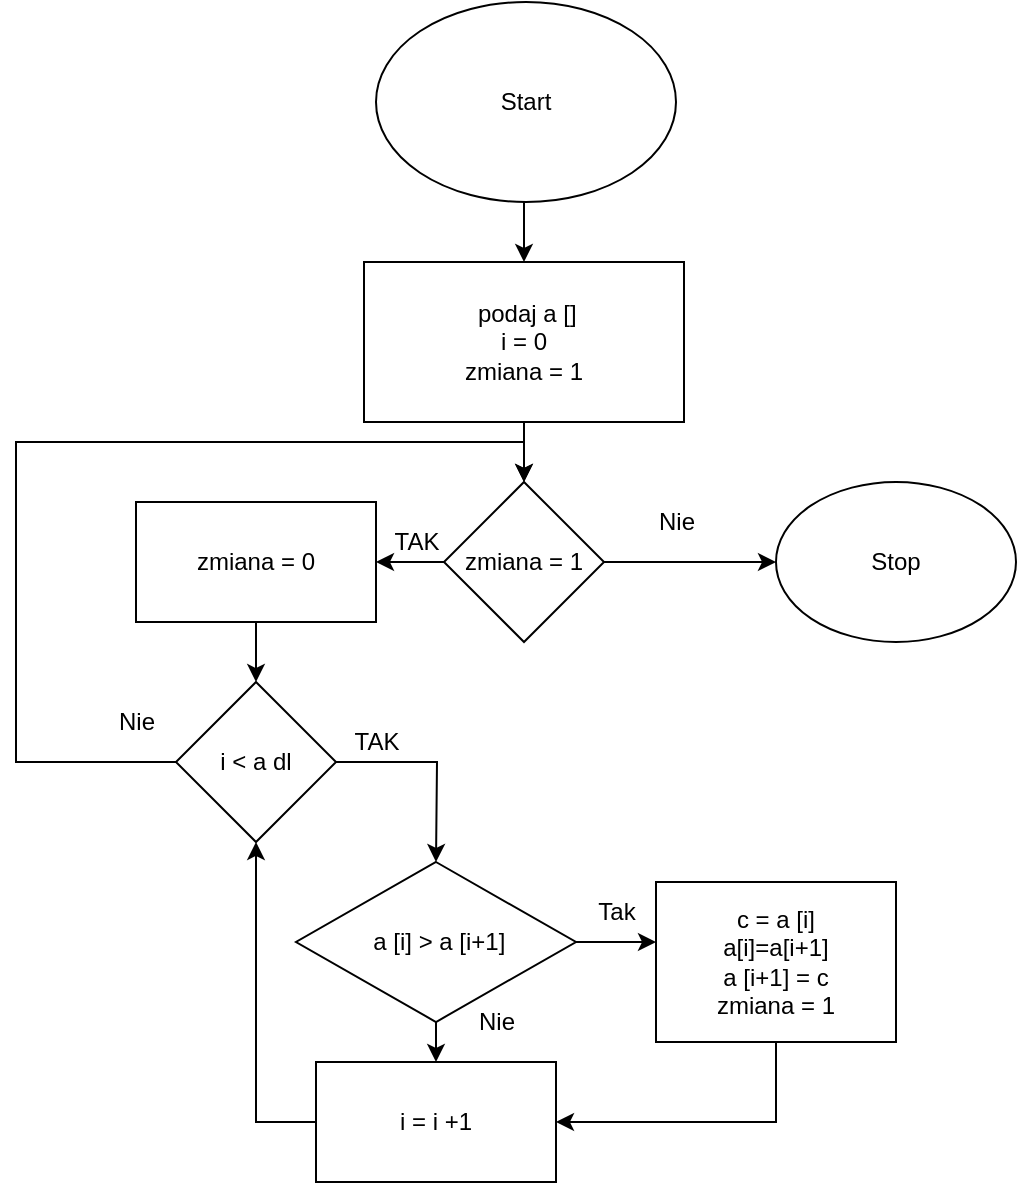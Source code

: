 <mxfile version="21.0.10" type="github">
  <diagram name="Strona-1" id="zO4aLreBnu-5wffehiXX">
    <mxGraphModel dx="1434" dy="782" grid="1" gridSize="10" guides="1" tooltips="1" connect="1" arrows="1" fold="1" page="1" pageScale="1" pageWidth="827" pageHeight="1169" math="0" shadow="0">
      <root>
        <mxCell id="0" />
        <mxCell id="1" parent="0" />
        <mxCell id="MqxHASbf3Gj7sHZo25PB-3" style="edgeStyle=orthogonalEdgeStyle;rounded=0;orthogonalLoop=1;jettySize=auto;html=1;exitX=0.5;exitY=1;exitDx=0;exitDy=0;entryX=0.5;entryY=0;entryDx=0;entryDy=0;" edge="1" parent="1" source="MqxHASbf3Gj7sHZo25PB-1" target="MqxHASbf3Gj7sHZo25PB-2">
          <mxGeometry relative="1" as="geometry" />
        </mxCell>
        <mxCell id="MqxHASbf3Gj7sHZo25PB-1" value="Start" style="ellipse;whiteSpace=wrap;html=1;" vertex="1" parent="1">
          <mxGeometry x="340" y="90" width="150" height="100" as="geometry" />
        </mxCell>
        <mxCell id="MqxHASbf3Gj7sHZo25PB-4" style="edgeStyle=orthogonalEdgeStyle;rounded=0;orthogonalLoop=1;jettySize=auto;html=1;exitX=0.5;exitY=1;exitDx=0;exitDy=0;" edge="1" parent="1" source="MqxHASbf3Gj7sHZo25PB-2">
          <mxGeometry relative="1" as="geometry">
            <mxPoint x="414" y="330" as="targetPoint" />
          </mxGeometry>
        </mxCell>
        <mxCell id="MqxHASbf3Gj7sHZo25PB-2" value="&lt;div&gt;&amp;nbsp;podaj a []&lt;/div&gt;&lt;div&gt;i = 0&lt;/div&gt;&lt;div&gt;zmiana = 1&lt;br&gt;&lt;/div&gt;" style="rounded=0;whiteSpace=wrap;html=1;" vertex="1" parent="1">
          <mxGeometry x="334" y="220" width="160" height="80" as="geometry" />
        </mxCell>
        <mxCell id="MqxHASbf3Gj7sHZo25PB-28" style="edgeStyle=orthogonalEdgeStyle;rounded=0;orthogonalLoop=1;jettySize=auto;html=1;exitX=1;exitY=0.5;exitDx=0;exitDy=0;" edge="1" parent="1" source="MqxHASbf3Gj7sHZo25PB-27">
          <mxGeometry relative="1" as="geometry">
            <mxPoint x="540" y="370" as="targetPoint" />
          </mxGeometry>
        </mxCell>
        <mxCell id="MqxHASbf3Gj7sHZo25PB-31" style="edgeStyle=orthogonalEdgeStyle;rounded=0;orthogonalLoop=1;jettySize=auto;html=1;exitX=0;exitY=0.5;exitDx=0;exitDy=0;" edge="1" parent="1" source="MqxHASbf3Gj7sHZo25PB-27">
          <mxGeometry relative="1" as="geometry">
            <mxPoint x="340" y="370" as="targetPoint" />
          </mxGeometry>
        </mxCell>
        <mxCell id="MqxHASbf3Gj7sHZo25PB-27" value="zmiana = 1" style="rhombus;whiteSpace=wrap;html=1;" vertex="1" parent="1">
          <mxGeometry x="374" y="330" width="80" height="80" as="geometry" />
        </mxCell>
        <mxCell id="MqxHASbf3Gj7sHZo25PB-29" value="Nie" style="text;html=1;align=center;verticalAlign=middle;resizable=0;points=[];autosize=1;strokeColor=none;fillColor=none;" vertex="1" parent="1">
          <mxGeometry x="470" y="335" width="40" height="30" as="geometry" />
        </mxCell>
        <mxCell id="MqxHASbf3Gj7sHZo25PB-30" value="Stop" style="ellipse;whiteSpace=wrap;html=1;" vertex="1" parent="1">
          <mxGeometry x="540" y="330" width="120" height="80" as="geometry" />
        </mxCell>
        <mxCell id="MqxHASbf3Gj7sHZo25PB-33" style="edgeStyle=orthogonalEdgeStyle;rounded=0;orthogonalLoop=1;jettySize=auto;html=1;exitX=0.5;exitY=1;exitDx=0;exitDy=0;" edge="1" parent="1" source="MqxHASbf3Gj7sHZo25PB-32">
          <mxGeometry relative="1" as="geometry">
            <mxPoint x="280" y="430" as="targetPoint" />
          </mxGeometry>
        </mxCell>
        <mxCell id="MqxHASbf3Gj7sHZo25PB-32" value="zmiana = 0" style="rounded=0;whiteSpace=wrap;html=1;" vertex="1" parent="1">
          <mxGeometry x="220" y="340" width="120" height="60" as="geometry" />
        </mxCell>
        <mxCell id="MqxHASbf3Gj7sHZo25PB-35" style="edgeStyle=orthogonalEdgeStyle;rounded=0;orthogonalLoop=1;jettySize=auto;html=1;exitX=0;exitY=0.5;exitDx=0;exitDy=0;entryX=0.5;entryY=0;entryDx=0;entryDy=0;" edge="1" parent="1" source="MqxHASbf3Gj7sHZo25PB-34" target="MqxHASbf3Gj7sHZo25PB-27">
          <mxGeometry relative="1" as="geometry">
            <Array as="points">
              <mxPoint x="160" y="470" />
              <mxPoint x="160" y="310" />
              <mxPoint x="414" y="310" />
            </Array>
          </mxGeometry>
        </mxCell>
        <mxCell id="MqxHASbf3Gj7sHZo25PB-38" style="edgeStyle=orthogonalEdgeStyle;rounded=0;orthogonalLoop=1;jettySize=auto;html=1;exitX=1;exitY=0.5;exitDx=0;exitDy=0;" edge="1" parent="1" source="MqxHASbf3Gj7sHZo25PB-34">
          <mxGeometry relative="1" as="geometry">
            <mxPoint x="370" y="520" as="targetPoint" />
          </mxGeometry>
        </mxCell>
        <mxCell id="MqxHASbf3Gj7sHZo25PB-34" value="i &amp;lt; a dl" style="rhombus;whiteSpace=wrap;html=1;" vertex="1" parent="1">
          <mxGeometry x="240" y="430" width="80" height="80" as="geometry" />
        </mxCell>
        <mxCell id="MqxHASbf3Gj7sHZo25PB-36" value="Nie" style="text;html=1;align=center;verticalAlign=middle;resizable=0;points=[];autosize=1;strokeColor=none;fillColor=none;" vertex="1" parent="1">
          <mxGeometry x="200" y="435" width="40" height="30" as="geometry" />
        </mxCell>
        <mxCell id="MqxHASbf3Gj7sHZo25PB-37" value="TAK" style="text;html=1;align=center;verticalAlign=middle;resizable=0;points=[];autosize=1;strokeColor=none;fillColor=none;" vertex="1" parent="1">
          <mxGeometry x="340" y="345" width="40" height="30" as="geometry" />
        </mxCell>
        <mxCell id="MqxHASbf3Gj7sHZo25PB-39" value="TAK" style="text;html=1;align=center;verticalAlign=middle;resizable=0;points=[];autosize=1;strokeColor=none;fillColor=none;" vertex="1" parent="1">
          <mxGeometry x="320" y="445" width="40" height="30" as="geometry" />
        </mxCell>
        <mxCell id="MqxHASbf3Gj7sHZo25PB-41" style="edgeStyle=orthogonalEdgeStyle;rounded=0;orthogonalLoop=1;jettySize=auto;html=1;exitX=1;exitY=0.5;exitDx=0;exitDy=0;" edge="1" parent="1" source="MqxHASbf3Gj7sHZo25PB-40">
          <mxGeometry relative="1" as="geometry">
            <mxPoint x="480" y="560" as="targetPoint" />
          </mxGeometry>
        </mxCell>
        <mxCell id="MqxHASbf3Gj7sHZo25PB-44" style="edgeStyle=orthogonalEdgeStyle;rounded=0;orthogonalLoop=1;jettySize=auto;html=1;exitX=0.5;exitY=1;exitDx=0;exitDy=0;" edge="1" parent="1" source="MqxHASbf3Gj7sHZo25PB-40">
          <mxGeometry relative="1" as="geometry">
            <mxPoint x="370" y="620" as="targetPoint" />
          </mxGeometry>
        </mxCell>
        <mxCell id="MqxHASbf3Gj7sHZo25PB-40" value="&amp;nbsp;a [i] &amp;gt; a [i+1]" style="rhombus;whiteSpace=wrap;html=1;" vertex="1" parent="1">
          <mxGeometry x="300" y="520" width="140" height="80" as="geometry" />
        </mxCell>
        <mxCell id="MqxHASbf3Gj7sHZo25PB-42" value="Tak" style="text;html=1;align=center;verticalAlign=middle;resizable=0;points=[];autosize=1;strokeColor=none;fillColor=none;" vertex="1" parent="1">
          <mxGeometry x="440" y="530" width="40" height="30" as="geometry" />
        </mxCell>
        <mxCell id="MqxHASbf3Gj7sHZo25PB-48" style="edgeStyle=orthogonalEdgeStyle;rounded=0;orthogonalLoop=1;jettySize=auto;html=1;exitX=0.5;exitY=1;exitDx=0;exitDy=0;entryX=1;entryY=0.5;entryDx=0;entryDy=0;" edge="1" parent="1" source="MqxHASbf3Gj7sHZo25PB-43" target="MqxHASbf3Gj7sHZo25PB-45">
          <mxGeometry relative="1" as="geometry" />
        </mxCell>
        <mxCell id="MqxHASbf3Gj7sHZo25PB-43" value="&lt;div&gt;c = a [i]&lt;/div&gt;&lt;div&gt;a[i]=a[i+1]&lt;/div&gt;&lt;div&gt;a [i+1] = c&lt;/div&gt;&lt;div&gt;zmiana = 1&lt;br&gt;&lt;/div&gt;" style="rounded=0;whiteSpace=wrap;html=1;" vertex="1" parent="1">
          <mxGeometry x="480" y="530" width="120" height="80" as="geometry" />
        </mxCell>
        <mxCell id="MqxHASbf3Gj7sHZo25PB-46" style="edgeStyle=orthogonalEdgeStyle;rounded=0;orthogonalLoop=1;jettySize=auto;html=1;exitX=0;exitY=0.5;exitDx=0;exitDy=0;entryX=0.5;entryY=1;entryDx=0;entryDy=0;" edge="1" parent="1" source="MqxHASbf3Gj7sHZo25PB-45" target="MqxHASbf3Gj7sHZo25PB-34">
          <mxGeometry relative="1" as="geometry" />
        </mxCell>
        <mxCell id="MqxHASbf3Gj7sHZo25PB-45" value="i = i +1" style="rounded=0;whiteSpace=wrap;html=1;" vertex="1" parent="1">
          <mxGeometry x="310" y="620" width="120" height="60" as="geometry" />
        </mxCell>
        <mxCell id="MqxHASbf3Gj7sHZo25PB-47" value="Nie" style="text;html=1;align=center;verticalAlign=middle;resizable=0;points=[];autosize=1;strokeColor=none;fillColor=none;" vertex="1" parent="1">
          <mxGeometry x="380" y="585" width="40" height="30" as="geometry" />
        </mxCell>
      </root>
    </mxGraphModel>
  </diagram>
</mxfile>
